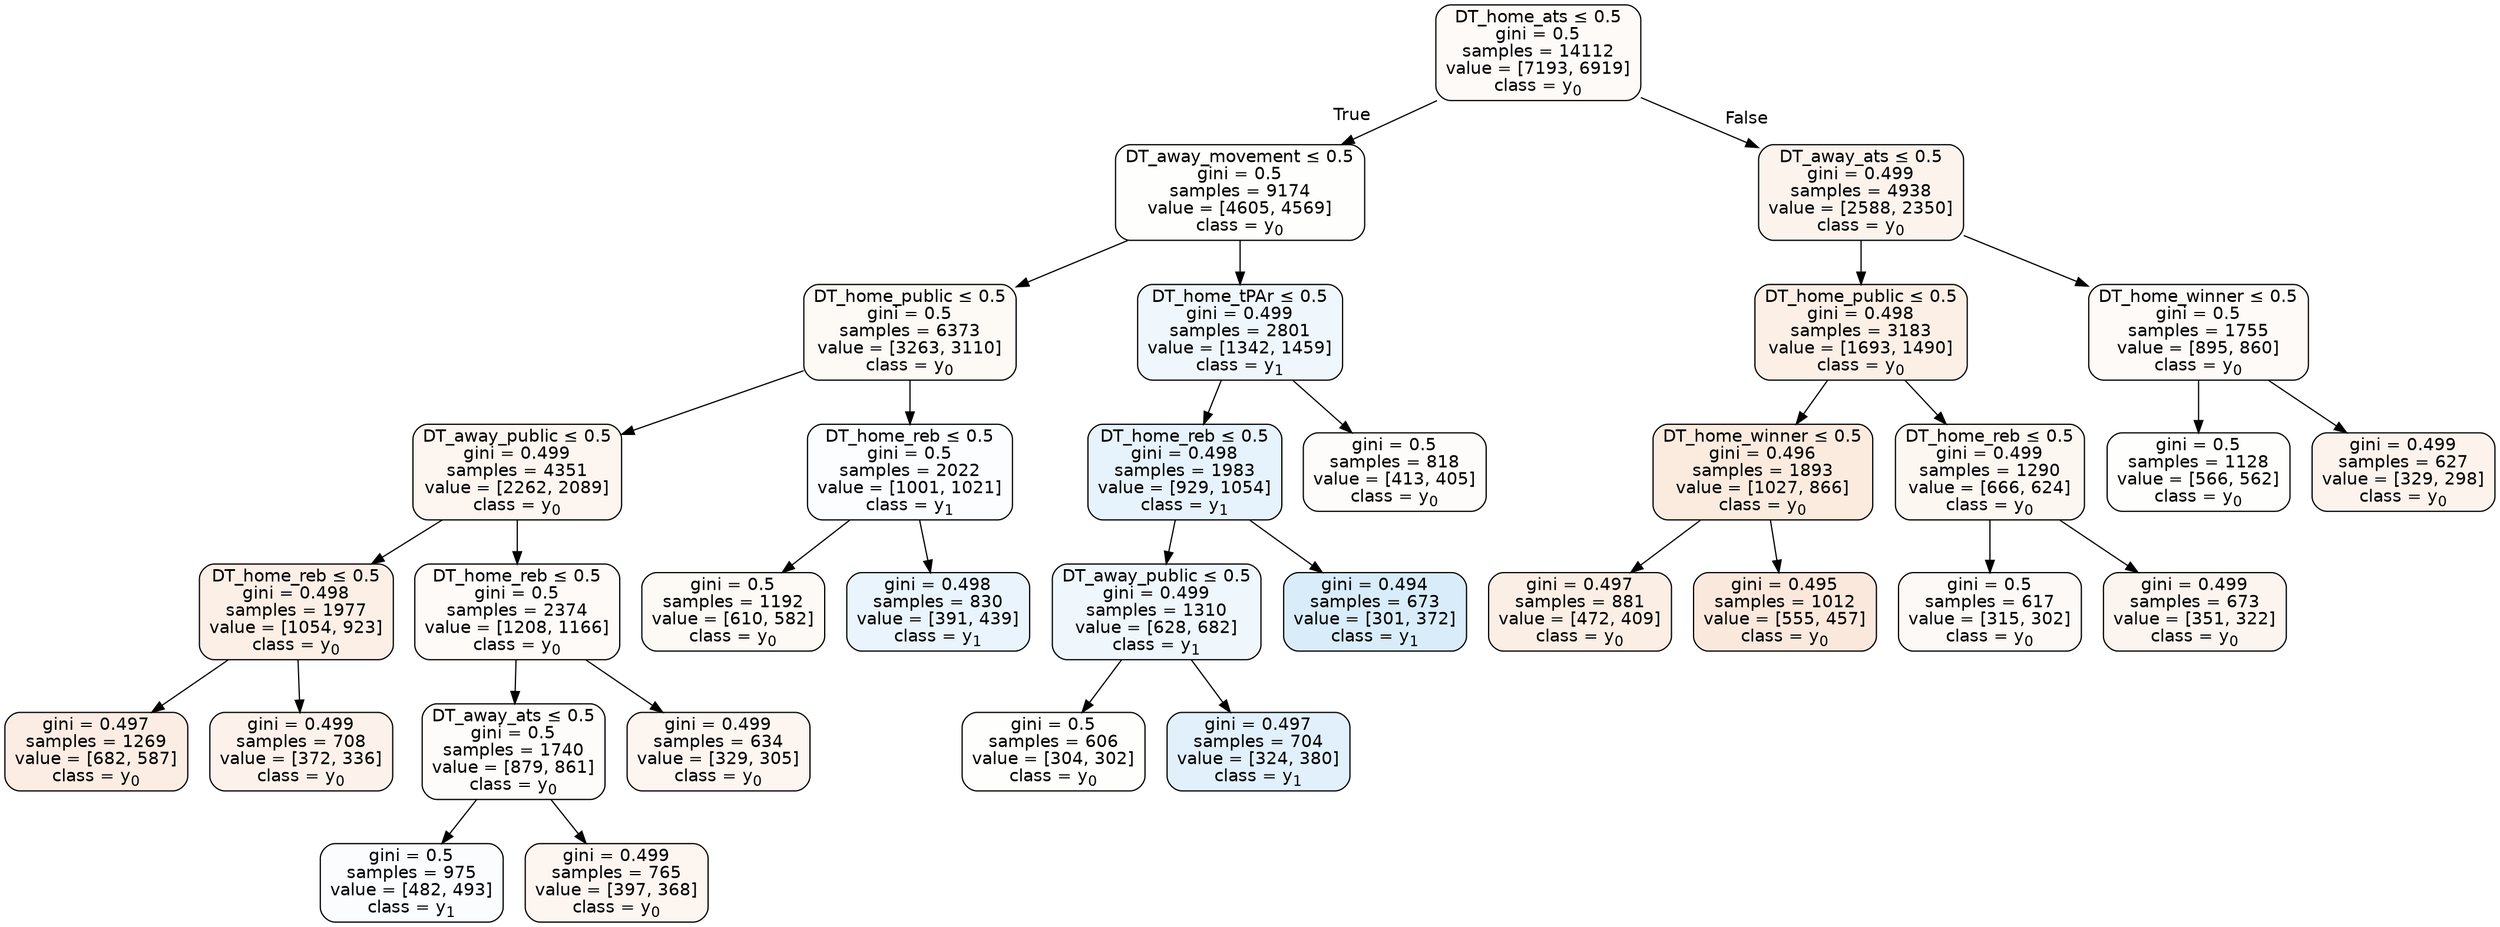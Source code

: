 digraph Tree {
node [shape=box, style="filled, rounded", color="black", fontname=helvetica] ;
edge [fontname=helvetica] ;
0 [label=<DT_home_ats &le; 0.5<br/>gini = 0.5<br/>samples = 14112<br/>value = [7193, 6919]<br/>class = y<SUB>0</SUB>>, fillcolor="#e581390a"] ;
1 [label=<DT_away_movement &le; 0.5<br/>gini = 0.5<br/>samples = 9174<br/>value = [4605, 4569]<br/>class = y<SUB>0</SUB>>, fillcolor="#e5813902"] ;
0 -> 1 [labeldistance=2.5, labelangle=45, headlabel="True"] ;
2 [label=<DT_home_public &le; 0.5<br/>gini = 0.5<br/>samples = 6373<br/>value = [3263, 3110]<br/>class = y<SUB>0</SUB>>, fillcolor="#e581390c"] ;
1 -> 2 ;
3 [label=<DT_away_public &le; 0.5<br/>gini = 0.499<br/>samples = 4351<br/>value = [2262, 2089]<br/>class = y<SUB>0</SUB>>, fillcolor="#e5813914"] ;
2 -> 3 ;
4 [label=<DT_home_reb &le; 0.5<br/>gini = 0.498<br/>samples = 1977<br/>value = [1054, 923]<br/>class = y<SUB>0</SUB>>, fillcolor="#e5813920"] ;
3 -> 4 ;
5 [label=<gini = 0.497<br/>samples = 1269<br/>value = [682, 587]<br/>class = y<SUB>0</SUB>>, fillcolor="#e5813924"] ;
4 -> 5 ;
6 [label=<gini = 0.499<br/>samples = 708<br/>value = [372, 336]<br/>class = y<SUB>0</SUB>>, fillcolor="#e5813919"] ;
4 -> 6 ;
7 [label=<DT_home_reb &le; 0.5<br/>gini = 0.5<br/>samples = 2374<br/>value = [1208, 1166]<br/>class = y<SUB>0</SUB>>, fillcolor="#e5813909"] ;
3 -> 7 ;
8 [label=<DT_away_ats &le; 0.5<br/>gini = 0.5<br/>samples = 1740<br/>value = [879, 861]<br/>class = y<SUB>0</SUB>>, fillcolor="#e5813905"] ;
7 -> 8 ;
9 [label=<gini = 0.5<br/>samples = 975<br/>value = [482, 493]<br/>class = y<SUB>1</SUB>>, fillcolor="#399de506"] ;
8 -> 9 ;
10 [label=<gini = 0.499<br/>samples = 765<br/>value = [397, 368]<br/>class = y<SUB>0</SUB>>, fillcolor="#e5813913"] ;
8 -> 10 ;
11 [label=<gini = 0.499<br/>samples = 634<br/>value = [329, 305]<br/>class = y<SUB>0</SUB>>, fillcolor="#e5813913"] ;
7 -> 11 ;
12 [label=<DT_home_reb &le; 0.5<br/>gini = 0.5<br/>samples = 2022<br/>value = [1001, 1021]<br/>class = y<SUB>1</SUB>>, fillcolor="#399de505"] ;
2 -> 12 ;
13 [label=<gini = 0.5<br/>samples = 1192<br/>value = [610, 582]<br/>class = y<SUB>0</SUB>>, fillcolor="#e581390c"] ;
12 -> 13 ;
14 [label=<gini = 0.498<br/>samples = 830<br/>value = [391, 439]<br/>class = y<SUB>1</SUB>>, fillcolor="#399de51c"] ;
12 -> 14 ;
15 [label=<DT_home_tPAr &le; 0.5<br/>gini = 0.499<br/>samples = 2801<br/>value = [1342, 1459]<br/>class = y<SUB>1</SUB>>, fillcolor="#399de514"] ;
1 -> 15 ;
16 [label=<DT_home_reb &le; 0.5<br/>gini = 0.498<br/>samples = 1983<br/>value = [929, 1054]<br/>class = y<SUB>1</SUB>>, fillcolor="#399de51e"] ;
15 -> 16 ;
17 [label=<DT_away_public &le; 0.5<br/>gini = 0.499<br/>samples = 1310<br/>value = [628, 682]<br/>class = y<SUB>1</SUB>>, fillcolor="#399de514"] ;
16 -> 17 ;
18 [label=<gini = 0.5<br/>samples = 606<br/>value = [304, 302]<br/>class = y<SUB>0</SUB>>, fillcolor="#e5813902"] ;
17 -> 18 ;
19 [label=<gini = 0.497<br/>samples = 704<br/>value = [324, 380]<br/>class = y<SUB>1</SUB>>, fillcolor="#399de526"] ;
17 -> 19 ;
20 [label=<gini = 0.494<br/>samples = 673<br/>value = [301, 372]<br/>class = y<SUB>1</SUB>>, fillcolor="#399de531"] ;
16 -> 20 ;
21 [label=<gini = 0.5<br/>samples = 818<br/>value = [413, 405]<br/>class = y<SUB>0</SUB>>, fillcolor="#e5813905"] ;
15 -> 21 ;
22 [label=<DT_away_ats &le; 0.5<br/>gini = 0.499<br/>samples = 4938<br/>value = [2588, 2350]<br/>class = y<SUB>0</SUB>>, fillcolor="#e5813917"] ;
0 -> 22 [labeldistance=2.5, labelangle=-45, headlabel="False"] ;
23 [label=<DT_home_public &le; 0.5<br/>gini = 0.498<br/>samples = 3183<br/>value = [1693, 1490]<br/>class = y<SUB>0</SUB>>, fillcolor="#e581391f"] ;
22 -> 23 ;
24 [label=<DT_home_winner &le; 0.5<br/>gini = 0.496<br/>samples = 1893<br/>value = [1027, 866]<br/>class = y<SUB>0</SUB>>, fillcolor="#e5813928"] ;
23 -> 24 ;
25 [label=<gini = 0.497<br/>samples = 881<br/>value = [472, 409]<br/>class = y<SUB>0</SUB>>, fillcolor="#e5813922"] ;
24 -> 25 ;
26 [label=<gini = 0.495<br/>samples = 1012<br/>value = [555, 457]<br/>class = y<SUB>0</SUB>>, fillcolor="#e581392d"] ;
24 -> 26 ;
27 [label=<DT_home_reb &le; 0.5<br/>gini = 0.499<br/>samples = 1290<br/>value = [666, 624]<br/>class = y<SUB>0</SUB>>, fillcolor="#e5813910"] ;
23 -> 27 ;
28 [label=<gini = 0.5<br/>samples = 617<br/>value = [315, 302]<br/>class = y<SUB>0</SUB>>, fillcolor="#e581390b"] ;
27 -> 28 ;
29 [label=<gini = 0.499<br/>samples = 673<br/>value = [351, 322]<br/>class = y<SUB>0</SUB>>, fillcolor="#e5813915"] ;
27 -> 29 ;
30 [label=<DT_home_winner &le; 0.5<br/>gini = 0.5<br/>samples = 1755<br/>value = [895, 860]<br/>class = y<SUB>0</SUB>>, fillcolor="#e581390a"] ;
22 -> 30 ;
31 [label=<gini = 0.5<br/>samples = 1128<br/>value = [566, 562]<br/>class = y<SUB>0</SUB>>, fillcolor="#e5813902"] ;
30 -> 31 ;
32 [label=<gini = 0.499<br/>samples = 627<br/>value = [329, 298]<br/>class = y<SUB>0</SUB>>, fillcolor="#e5813918"] ;
30 -> 32 ;
}